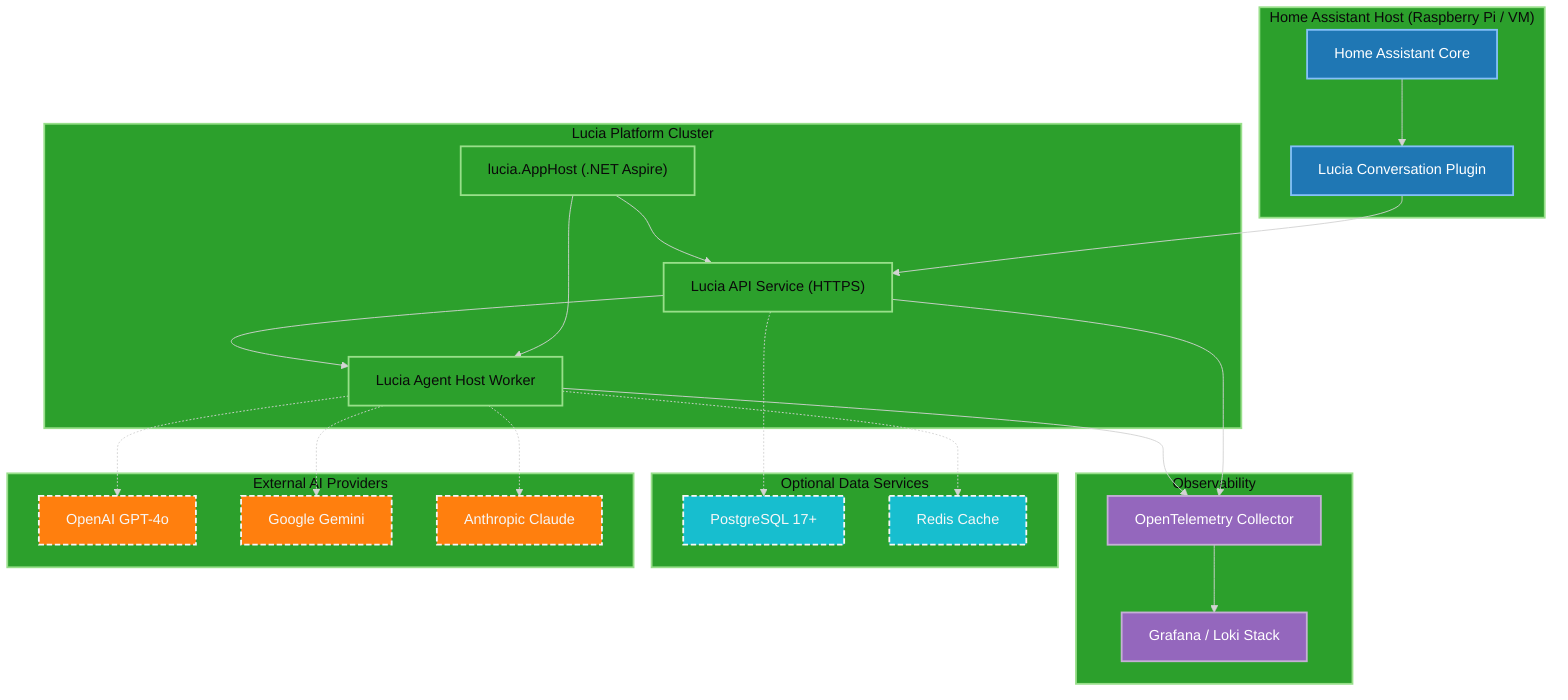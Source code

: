 ---
config:
  theme: dark
---
%% Deployment Diagram - Home Lab Topology
%% Audience: Platform engineers | Purpose: Illustrate runtime placement and connectivity
flowchart TB
  classDef host fill:#1f77b4,color:#ffffff,stroke:#85c0f9,stroke-width:2px;
  classDef cluster fill:#2ca02c,color:#0a0a0a,stroke:#98df8a,stroke-width:2px;
  classDef observ fill:#9467bd,color:#ffffff,stroke:#c5b0d5,stroke-width:2px;
  classDef infra fill:#17becf,color:#0a0a0a,stroke:#9edae5,stroke-width:2px;
  classDef ai fill:#ff7f0e,color:#0a0a0a,stroke:#ffbb78,stroke-width:2px;
  classDef optional stroke-dasharray: 6 3,stroke:#f7f7f7,color:#f7f7f7;

  subgraph HOME_HOST["Home Assistant Host (Raspberry Pi / VM)"]
    haCore["Home Assistant Core"]:::host
    luciaComponent["Lucia Conversation Plugin"]:::host
  end

  subgraph LUCIA_CLUSTER["Lucia Platform Cluster"]
    appHost["lucia.AppHost (.NET Aspire)"]:::cluster
    luciaApi["Lucia API Service (HTTPS)"]:::cluster
    agentHost["Lucia Agent Host Worker"]:::cluster
  end

  subgraph OBSERVABILITY["Observability"]
    otelCollector["OpenTelemetry Collector"]:::observ
    logsStack["Grafana / Loki Stack"]:::observ
  end

  subgraph DATA_SERVICES["Optional Data Services"]
    postgres["PostgreSQL 17+"]:::infra
    redis["Redis Cache"]:::infra
    class postgres,redis optional
  end

  subgraph AI_PROVIDERS["External AI Providers"]
    openai["OpenAI GPT-4o"]:::ai
    gemini["Google Gemini"]:::ai
    claude["Anthropic Claude"]:::ai
    class openai,gemini,claude optional
  end

  haCore --> luciaComponent
  luciaComponent --> luciaApi
  appHost --> luciaApi
  appHost --> agentHost
  luciaApi --> agentHost
  luciaApi --> otelCollector
  agentHost --> otelCollector
  otelCollector --> logsStack
  luciaApi -.-> postgres
  agentHost -.-> redis
  agentHost -.-> openai
  agentHost -.-> gemini
  agentHost -.-> claude